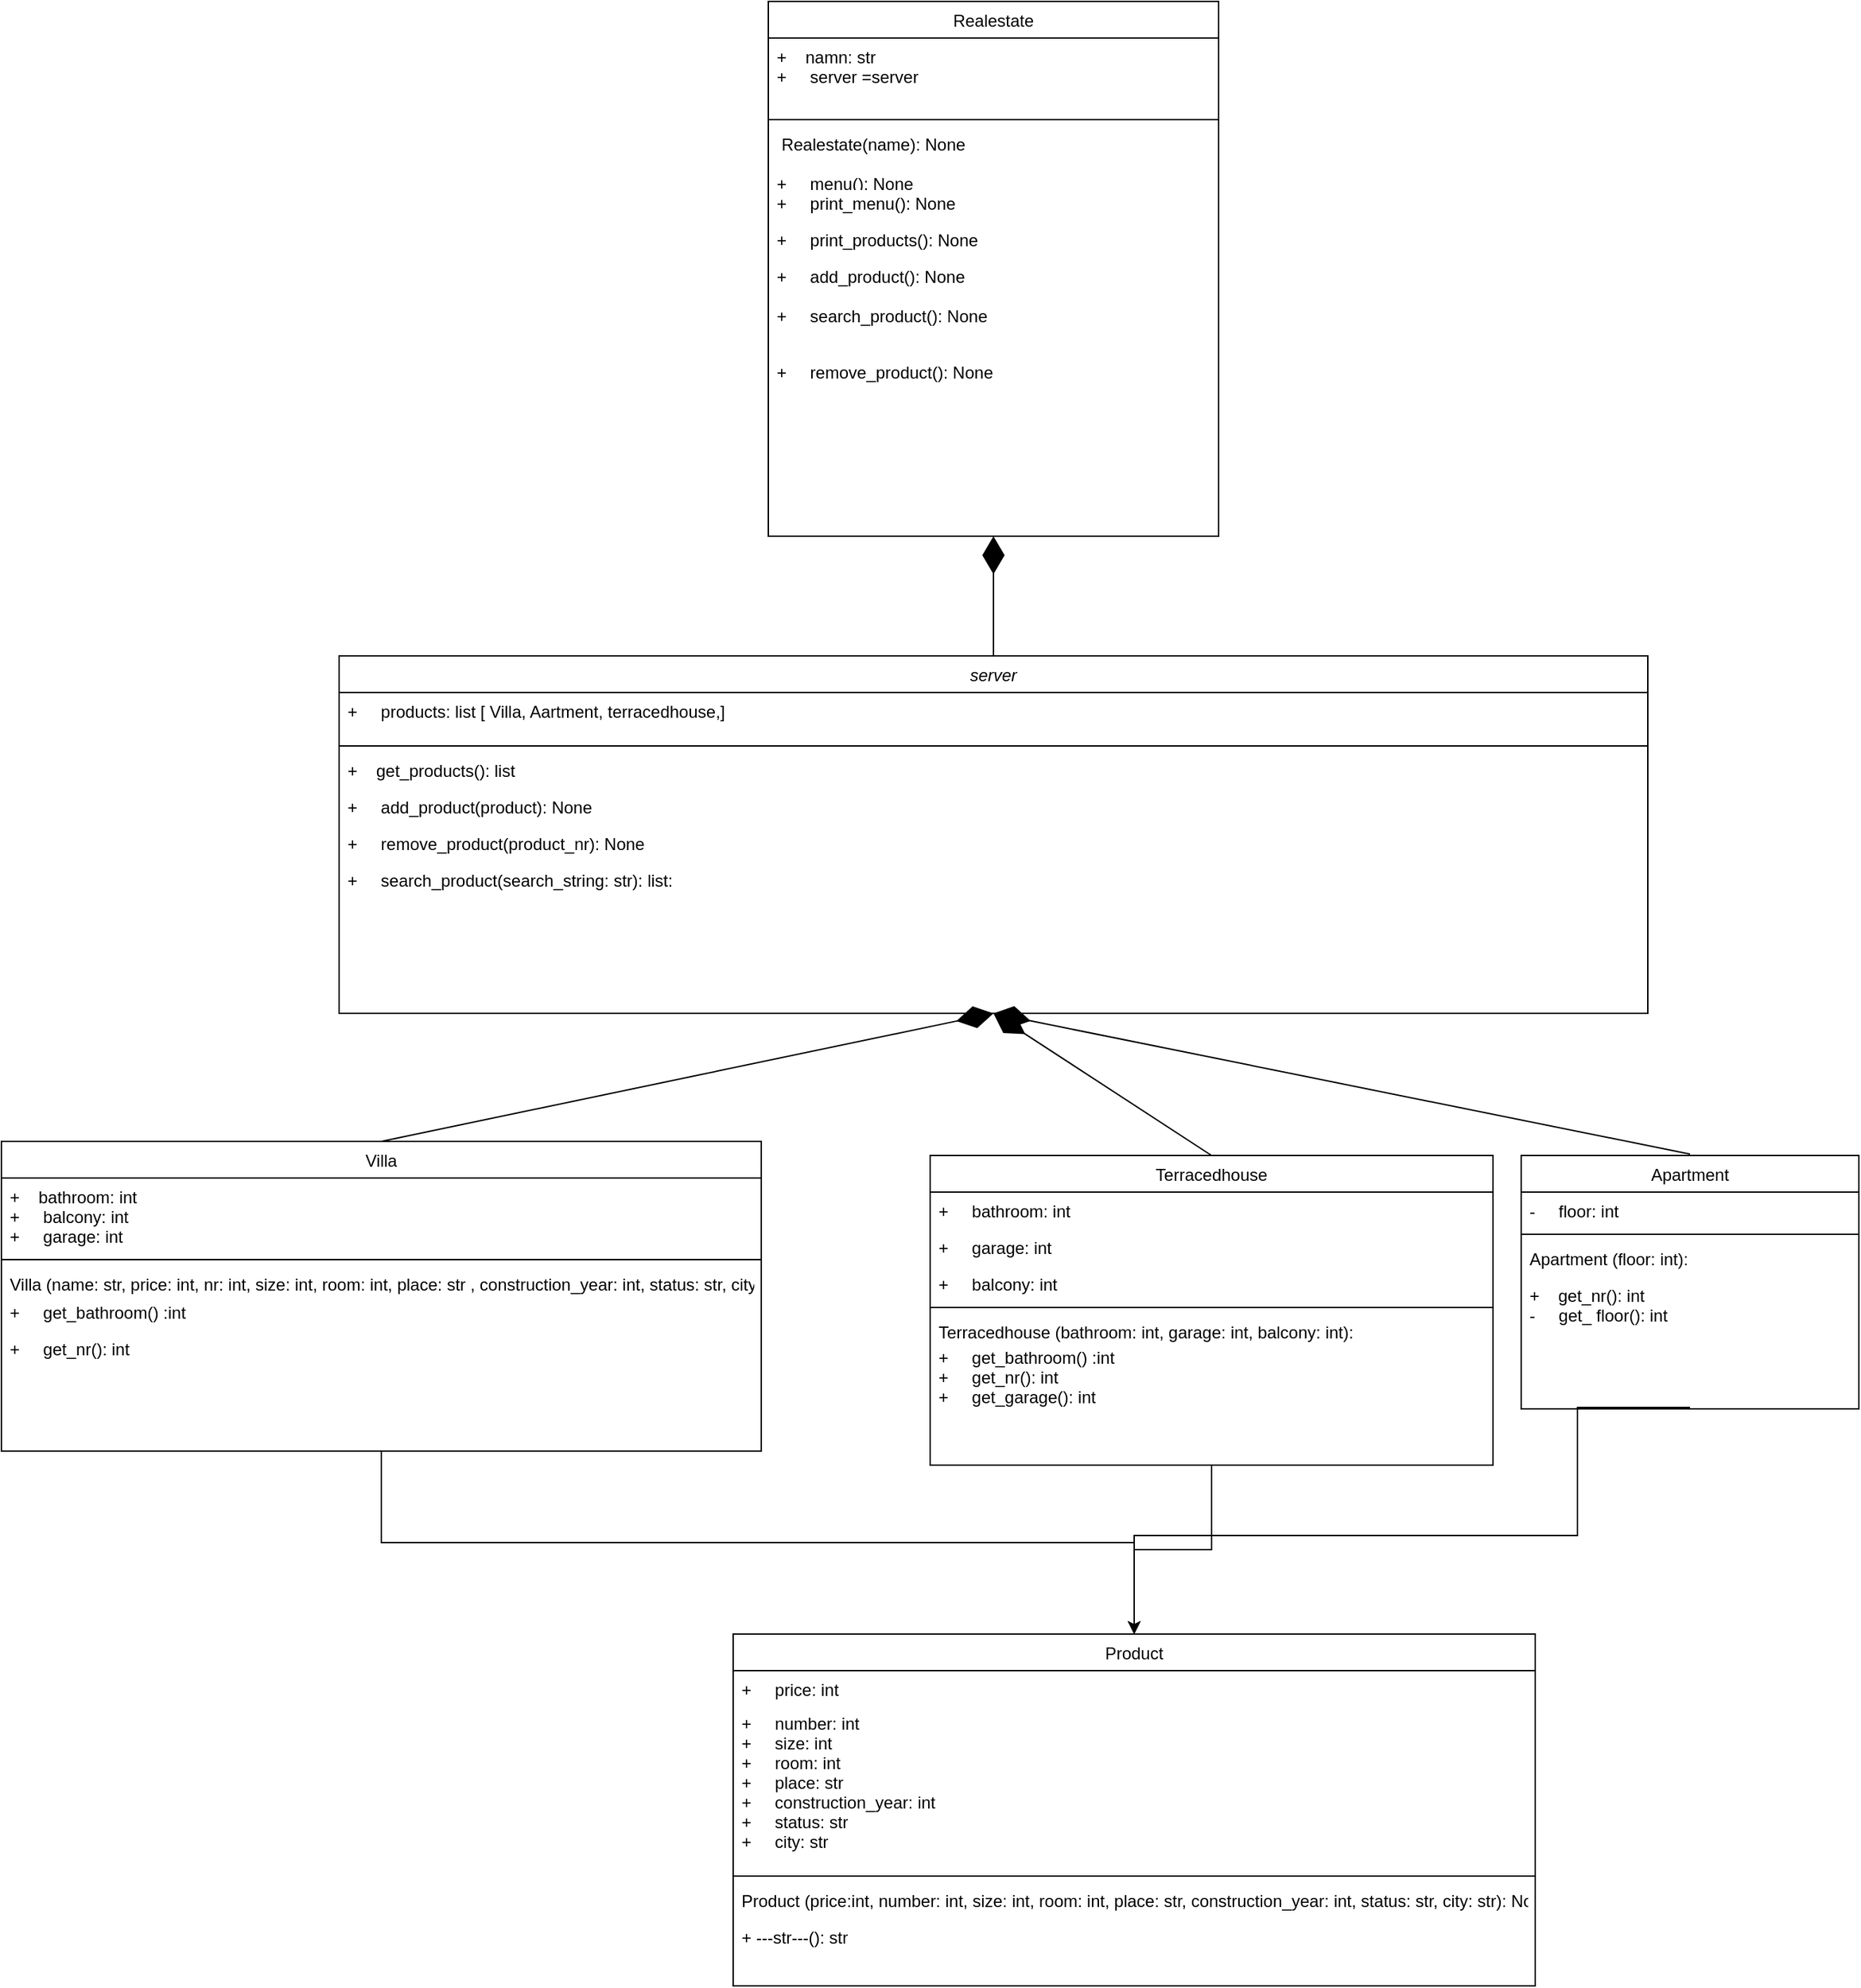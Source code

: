 <mxfile version="20.5.1" type="github">
  <diagram id="C5RBs43oDa-KdzZeNtuy" name="Page-1">
    <mxGraphModel dx="1311" dy="1815" grid="1" gridSize="10" guides="1" tooltips="1" connect="1" arrows="1" fold="1" page="1" pageScale="1" pageWidth="827" pageHeight="1169" math="0" shadow="0">
      <root>
        <mxCell id="WIyWlLk6GJQsqaUBKTNV-0" />
        <mxCell id="WIyWlLk6GJQsqaUBKTNV-1" parent="WIyWlLk6GJQsqaUBKTNV-0" />
        <mxCell id="wTWxBhQJtMiUSHwC8iwK-25" value="&lt;div style=&quot;color: rgb(212, 212, 212); background-color: rgb(30, 30, 30); font-family: Menlo, Monaco, &amp;quot;Courier New&amp;quot;, monospace; line-height: 18px;&quot;&gt;&lt;br&gt;&lt;/div&gt;" style="text;html=1;align=center;verticalAlign=middle;resizable=0;points=[];autosize=1;strokeColor=none;fillColor=none;" parent="WIyWlLk6GJQsqaUBKTNV-1" vertex="1">
          <mxGeometry x="160" y="415" width="20" height="30" as="geometry" />
        </mxCell>
        <mxCell id="zW1gOuyKWGR0Wk3jXOO4-0" value="server" style="swimlane;fontStyle=2;align=center;verticalAlign=top;childLayout=stackLayout;horizontal=1;startSize=26;horizontalStack=0;resizeParent=1;resizeLast=0;collapsible=1;marginBottom=0;rounded=0;shadow=0;strokeWidth=1;" vertex="1" parent="WIyWlLk6GJQsqaUBKTNV-1">
          <mxGeometry x="-400" y="355" width="930" height="254" as="geometry">
            <mxRectangle x="230" y="140" width="160" height="26" as="alternateBounds" />
          </mxGeometry>
        </mxCell>
        <mxCell id="zW1gOuyKWGR0Wk3jXOO4-1" value="+     products: list [ Villa, Aartment, terracedhouse,]&#xa;" style="text;align=left;verticalAlign=top;spacingLeft=4;spacingRight=4;overflow=hidden;rotatable=0;points=[[0,0.5],[1,0.5]];portConstraint=eastwest;" vertex="1" parent="zW1gOuyKWGR0Wk3jXOO4-0">
          <mxGeometry y="26" width="930" height="34" as="geometry" />
        </mxCell>
        <mxCell id="zW1gOuyKWGR0Wk3jXOO4-2" value="" style="line;html=1;strokeWidth=1;align=left;verticalAlign=middle;spacingTop=-1;spacingLeft=3;spacingRight=3;rotatable=0;labelPosition=right;points=[];portConstraint=eastwest;" vertex="1" parent="zW1gOuyKWGR0Wk3jXOO4-0">
          <mxGeometry y="60" width="930" height="8" as="geometry" />
        </mxCell>
        <mxCell id="zW1gOuyKWGR0Wk3jXOO4-4" value="+    get_products(): list" style="text;align=left;verticalAlign=top;spacingLeft=4;spacingRight=4;overflow=hidden;rotatable=0;points=[[0,0.5],[1,0.5]];portConstraint=eastwest;" vertex="1" parent="zW1gOuyKWGR0Wk3jXOO4-0">
          <mxGeometry y="68" width="930" height="26" as="geometry" />
        </mxCell>
        <mxCell id="zW1gOuyKWGR0Wk3jXOO4-5" value="+     add_product(product): None&#xa;" style="text;align=left;verticalAlign=top;spacingLeft=4;spacingRight=4;overflow=hidden;rotatable=0;points=[[0,0.5],[1,0.5]];portConstraint=eastwest;" vertex="1" parent="zW1gOuyKWGR0Wk3jXOO4-0">
          <mxGeometry y="94" width="930" height="26" as="geometry" />
        </mxCell>
        <mxCell id="zW1gOuyKWGR0Wk3jXOO4-6" value="+     remove_product(product_nr): None" style="text;align=left;verticalAlign=top;spacingLeft=4;spacingRight=4;overflow=hidden;rotatable=0;points=[[0,0.5],[1,0.5]];portConstraint=eastwest;" vertex="1" parent="zW1gOuyKWGR0Wk3jXOO4-0">
          <mxGeometry y="120" width="930" height="26" as="geometry" />
        </mxCell>
        <mxCell id="zW1gOuyKWGR0Wk3jXOO4-8" value="+     search_product(search_string: str): list:&#xa;&#xa;+     remove_product(product_nr: int): bool:" style="text;align=left;verticalAlign=top;spacingLeft=4;spacingRight=4;overflow=hidden;rotatable=0;points=[[0,0.5],[1,0.5]];portConstraint=eastwest;" vertex="1" parent="zW1gOuyKWGR0Wk3jXOO4-0">
          <mxGeometry y="146" width="930" height="26" as="geometry" />
        </mxCell>
        <mxCell id="zW1gOuyKWGR0Wk3jXOO4-9" value="Product" style="swimlane;fontStyle=0;align=center;verticalAlign=top;childLayout=stackLayout;horizontal=1;startSize=26;horizontalStack=0;resizeParent=1;resizeLast=0;collapsible=1;marginBottom=0;rounded=0;shadow=0;strokeWidth=1;" vertex="1" parent="WIyWlLk6GJQsqaUBKTNV-1">
          <mxGeometry x="-120" y="1050" width="570" height="250" as="geometry">
            <mxRectangle x="550" y="140" width="160" height="26" as="alternateBounds" />
          </mxGeometry>
        </mxCell>
        <mxCell id="zW1gOuyKWGR0Wk3jXOO4-10" value="+     price: int" style="text;align=left;verticalAlign=top;spacingLeft=4;spacingRight=4;overflow=hidden;rotatable=0;points=[[0,0.5],[1,0.5]];portConstraint=eastwest;" vertex="1" parent="zW1gOuyKWGR0Wk3jXOO4-9">
          <mxGeometry y="26" width="570" height="24" as="geometry" />
        </mxCell>
        <mxCell id="zW1gOuyKWGR0Wk3jXOO4-11" value="+     number: int&#xa;+     size: int&#xa;+     room: int&#xa;+     place: str&#xa;+     construction_year: int &#xa;+     status: str&#xa;+     city: str" style="text;align=left;verticalAlign=top;spacingLeft=4;spacingRight=4;overflow=hidden;rotatable=0;points=[[0,0.5],[1,0.5]];portConstraint=eastwest;rounded=0;shadow=0;html=0;" vertex="1" parent="zW1gOuyKWGR0Wk3jXOO4-9">
          <mxGeometry y="50" width="570" height="118" as="geometry" />
        </mxCell>
        <mxCell id="zW1gOuyKWGR0Wk3jXOO4-12" value="" style="line;html=1;strokeWidth=1;align=left;verticalAlign=middle;spacingTop=-1;spacingLeft=3;spacingRight=3;rotatable=0;labelPosition=right;points=[];portConstraint=eastwest;" vertex="1" parent="zW1gOuyKWGR0Wk3jXOO4-9">
          <mxGeometry y="168" width="570" height="8" as="geometry" />
        </mxCell>
        <mxCell id="zW1gOuyKWGR0Wk3jXOO4-13" value="Product (price:int, number: int, size: int, room: int, place: str, construction_year: int, status: str, city: str): None:" style="text;align=left;verticalAlign=top;spacingLeft=4;spacingRight=4;overflow=hidden;rotatable=0;points=[[0,0.5],[1,0.5]];portConstraint=eastwest;" vertex="1" parent="zW1gOuyKWGR0Wk3jXOO4-9">
          <mxGeometry y="176" width="570" height="26" as="geometry" />
        </mxCell>
        <mxCell id="zW1gOuyKWGR0Wk3jXOO4-14" value="+ ---str---(): str" style="text;align=left;verticalAlign=top;spacingLeft=4;spacingRight=4;overflow=hidden;rotatable=0;points=[[0,0.5],[1,0.5]];portConstraint=eastwest;" vertex="1" parent="zW1gOuyKWGR0Wk3jXOO4-9">
          <mxGeometry y="202" width="570" height="26" as="geometry" />
        </mxCell>
        <mxCell id="zW1gOuyKWGR0Wk3jXOO4-15" value="" style="endArrow=diamondThin;endFill=1;endSize=24;html=1;rounded=0;exitX=0.5;exitY=0;exitDx=0;exitDy=0;entryX=0.5;entryY=1;entryDx=0;entryDy=0;" edge="1" parent="WIyWlLk6GJQsqaUBKTNV-1" source="zW1gOuyKWGR0Wk3jXOO4-0" target="zW1gOuyKWGR0Wk3jXOO4-42">
          <mxGeometry width="160" relative="1" as="geometry">
            <mxPoint x="160" y="320" as="sourcePoint" />
            <mxPoint x="70" y="260" as="targetPoint" />
          </mxGeometry>
        </mxCell>
        <mxCell id="zW1gOuyKWGR0Wk3jXOO4-16" style="edgeStyle=orthogonalEdgeStyle;rounded=0;orthogonalLoop=1;jettySize=auto;html=1;exitX=0.5;exitY=1;exitDx=0;exitDy=0;entryX=0.5;entryY=0;entryDx=0;entryDy=0;fontFamily=Helvetica;fontSize=12;fontColor=default;" edge="1" parent="WIyWlLk6GJQsqaUBKTNV-1" source="zW1gOuyKWGR0Wk3jXOO4-17" target="zW1gOuyKWGR0Wk3jXOO4-9">
          <mxGeometry relative="1" as="geometry" />
        </mxCell>
        <mxCell id="zW1gOuyKWGR0Wk3jXOO4-17" value="Villa" style="swimlane;fontStyle=0;align=center;verticalAlign=top;childLayout=stackLayout;horizontal=1;startSize=26;horizontalStack=0;resizeParent=1;resizeLast=0;collapsible=1;marginBottom=0;rounded=0;shadow=0;strokeWidth=1;" vertex="1" parent="WIyWlLk6GJQsqaUBKTNV-1">
          <mxGeometry x="-640" y="700" width="540" height="220" as="geometry">
            <mxRectangle x="550" y="140" width="160" height="26" as="alternateBounds" />
          </mxGeometry>
        </mxCell>
        <mxCell id="zW1gOuyKWGR0Wk3jXOO4-18" value="+    bathroom: int&#xa;+     balcony: int&#xa;+     garage: int&#xa;" style="text;align=left;verticalAlign=top;spacingLeft=4;spacingRight=4;overflow=hidden;rotatable=0;points=[[0,0.5],[1,0.5]];portConstraint=eastwest;rounded=0;shadow=0;html=0;" vertex="1" parent="zW1gOuyKWGR0Wk3jXOO4-17">
          <mxGeometry y="26" width="540" height="54" as="geometry" />
        </mxCell>
        <mxCell id="zW1gOuyKWGR0Wk3jXOO4-20" value="" style="line;html=1;strokeWidth=1;align=left;verticalAlign=middle;spacingTop=-1;spacingLeft=3;spacingRight=3;rotatable=0;labelPosition=right;points=[];portConstraint=eastwest;" vertex="1" parent="zW1gOuyKWGR0Wk3jXOO4-17">
          <mxGeometry y="80" width="540" height="8" as="geometry" />
        </mxCell>
        <mxCell id="zW1gOuyKWGR0Wk3jXOO4-21" value="Villa (name: str, price: int, nr: int, size: int, room: int, place: str , construction_year: int, status: str, city: str, bathroom: int, balcony: str, garage: str):" style="text;align=left;verticalAlign=top;spacingLeft=4;spacingRight=4;overflow=hidden;rotatable=0;points=[[0,0.5],[1,0.5]];portConstraint=eastwest;" vertex="1" parent="zW1gOuyKWGR0Wk3jXOO4-17">
          <mxGeometry y="88" width="540" height="20" as="geometry" />
        </mxCell>
        <mxCell id="zW1gOuyKWGR0Wk3jXOO4-22" value="+     get_bathroom() :int" style="text;align=left;verticalAlign=top;spacingLeft=4;spacingRight=4;overflow=hidden;rotatable=0;points=[[0,0.5],[1,0.5]];portConstraint=eastwest;" vertex="1" parent="zW1gOuyKWGR0Wk3jXOO4-17">
          <mxGeometry y="108" width="540" height="26" as="geometry" />
        </mxCell>
        <mxCell id="zW1gOuyKWGR0Wk3jXOO4-23" value="+     get_nr(): int" style="text;align=left;verticalAlign=top;spacingLeft=4;spacingRight=4;overflow=hidden;rotatable=0;points=[[0,0.5],[1,0.5]];portConstraint=eastwest;" vertex="1" parent="zW1gOuyKWGR0Wk3jXOO4-17">
          <mxGeometry y="134" width="540" height="26" as="geometry" />
        </mxCell>
        <mxCell id="zW1gOuyKWGR0Wk3jXOO4-24" style="edgeStyle=orthogonalEdgeStyle;rounded=0;orthogonalLoop=1;jettySize=auto;html=1;exitX=0.5;exitY=1;exitDx=0;exitDy=0;fontFamily=Helvetica;fontSize=12;fontColor=default;entryX=0.5;entryY=0;entryDx=0;entryDy=0;" edge="1" parent="WIyWlLk6GJQsqaUBKTNV-1" source="zW1gOuyKWGR0Wk3jXOO4-25" target="zW1gOuyKWGR0Wk3jXOO4-9">
          <mxGeometry relative="1" as="geometry">
            <mxPoint x="39.857" y="970" as="targetPoint" />
          </mxGeometry>
        </mxCell>
        <mxCell id="zW1gOuyKWGR0Wk3jXOO4-25" value="Terracedhouse" style="swimlane;fontStyle=0;align=center;verticalAlign=top;childLayout=stackLayout;horizontal=1;startSize=26;horizontalStack=0;resizeParent=1;resizeLast=0;collapsible=1;marginBottom=0;rounded=0;shadow=0;strokeWidth=1;" vertex="1" parent="WIyWlLk6GJQsqaUBKTNV-1">
          <mxGeometry x="20" y="710" width="400" height="220" as="geometry">
            <mxRectangle x="550" y="140" width="160" height="26" as="alternateBounds" />
          </mxGeometry>
        </mxCell>
        <mxCell id="zW1gOuyKWGR0Wk3jXOO4-26" value="+     bathroom: int" style="text;align=left;verticalAlign=top;spacingLeft=4;spacingRight=4;overflow=hidden;rotatable=0;points=[[0,0.5],[1,0.5]];portConstraint=eastwest;rounded=0;shadow=0;html=0;" vertex="1" parent="zW1gOuyKWGR0Wk3jXOO4-25">
          <mxGeometry y="26" width="400" height="26" as="geometry" />
        </mxCell>
        <mxCell id="zW1gOuyKWGR0Wk3jXOO4-27" value="+     garage: int" style="text;align=left;verticalAlign=top;spacingLeft=4;spacingRight=4;overflow=hidden;rotatable=0;points=[[0,0.5],[1,0.5]];portConstraint=eastwest;rounded=0;shadow=0;html=0;" vertex="1" parent="zW1gOuyKWGR0Wk3jXOO4-25">
          <mxGeometry y="52" width="400" height="26" as="geometry" />
        </mxCell>
        <mxCell id="zW1gOuyKWGR0Wk3jXOO4-28" value="+     balcony: int" style="text;align=left;verticalAlign=top;spacingLeft=4;spacingRight=4;overflow=hidden;rotatable=0;points=[[0,0.5],[1,0.5]];portConstraint=eastwest;rounded=0;shadow=0;html=0;" vertex="1" parent="zW1gOuyKWGR0Wk3jXOO4-25">
          <mxGeometry y="78" width="400" height="26" as="geometry" />
        </mxCell>
        <mxCell id="zW1gOuyKWGR0Wk3jXOO4-29" value="" style="line;html=1;strokeWidth=1;align=left;verticalAlign=middle;spacingTop=-1;spacingLeft=3;spacingRight=3;rotatable=0;labelPosition=right;points=[];portConstraint=eastwest;" vertex="1" parent="zW1gOuyKWGR0Wk3jXOO4-25">
          <mxGeometry y="104" width="400" height="8" as="geometry" />
        </mxCell>
        <mxCell id="zW1gOuyKWGR0Wk3jXOO4-30" value="Terracedhouse (bathroom: int, garage: int, balcony: int):" style="text;align=left;verticalAlign=top;spacingLeft=4;spacingRight=4;overflow=hidden;rotatable=0;points=[[0,0.5],[1,0.5]];portConstraint=eastwest;" vertex="1" parent="zW1gOuyKWGR0Wk3jXOO4-25">
          <mxGeometry y="112" width="400" height="18" as="geometry" />
        </mxCell>
        <mxCell id="zW1gOuyKWGR0Wk3jXOO4-31" value="+     get_bathroom() :int&#xa;+     get_nr(): int&#xa;+     get_garage(): int" style="text;align=left;verticalAlign=top;spacingLeft=4;spacingRight=4;overflow=hidden;rotatable=0;points=[[0,0.5],[1,0.5]];portConstraint=eastwest;" vertex="1" parent="zW1gOuyKWGR0Wk3jXOO4-25">
          <mxGeometry y="130" width="400" height="70" as="geometry" />
        </mxCell>
        <mxCell id="zW1gOuyKWGR0Wk3jXOO4-32" style="edgeStyle=orthogonalEdgeStyle;rounded=0;orthogonalLoop=1;jettySize=auto;html=1;exitX=0.5;exitY=1;exitDx=0;exitDy=0;entryX=0.5;entryY=0;entryDx=0;entryDy=0;fontFamily=Helvetica;fontSize=12;fontColor=default;" edge="1" parent="WIyWlLk6GJQsqaUBKTNV-1" target="zW1gOuyKWGR0Wk3jXOO4-9">
          <mxGeometry relative="1" as="geometry">
            <Array as="points">
              <mxPoint x="480" y="980" />
              <mxPoint x="165" y="980" />
            </Array>
            <mxPoint x="560" y="889" as="sourcePoint" />
          </mxGeometry>
        </mxCell>
        <mxCell id="zW1gOuyKWGR0Wk3jXOO4-38" value="&lt;div style=&quot;color: rgb(212, 212, 212); background-color: rgb(30, 30, 30); font-family: Menlo, Monaco, &amp;quot;Courier New&amp;quot;, monospace; line-height: 18px;&quot;&gt;&lt;br&gt;&lt;/div&gt;" style="text;html=1;align=center;verticalAlign=middle;resizable=0;points=[];autosize=1;strokeColor=none;fillColor=none;" vertex="1" parent="WIyWlLk6GJQsqaUBKTNV-1">
          <mxGeometry x="-500" y="605" width="20" height="30" as="geometry" />
        </mxCell>
        <mxCell id="zW1gOuyKWGR0Wk3jXOO4-39" value="" style="endArrow=diamondThin;endFill=1;endSize=24;html=1;rounded=0;entryX=0.5;entryY=1;entryDx=0;entryDy=0;exitX=0.5;exitY=0;exitDx=0;exitDy=0;" edge="1" parent="WIyWlLk6GJQsqaUBKTNV-1" source="zW1gOuyKWGR0Wk3jXOO4-25" target="zW1gOuyKWGR0Wk3jXOO4-0">
          <mxGeometry width="160" relative="1" as="geometry">
            <mxPoint x="-200" y="621" as="sourcePoint" />
            <mxPoint x="-120" y="261" as="targetPoint" />
          </mxGeometry>
        </mxCell>
        <mxCell id="zW1gOuyKWGR0Wk3jXOO4-40" value="" style="endArrow=diamondThin;endFill=1;endSize=24;html=1;rounded=0;entryX=0.5;entryY=1;entryDx=0;entryDy=0;exitX=0.5;exitY=0;exitDx=0;exitDy=0;" edge="1" parent="WIyWlLk6GJQsqaUBKTNV-1" source="zW1gOuyKWGR0Wk3jXOO4-17" target="zW1gOuyKWGR0Wk3jXOO4-0">
          <mxGeometry width="160" relative="1" as="geometry">
            <mxPoint x="-190" y="631" as="sourcePoint" />
            <mxPoint x="-110" y="271" as="targetPoint" />
          </mxGeometry>
        </mxCell>
        <mxCell id="zW1gOuyKWGR0Wk3jXOO4-41" value="" style="endArrow=diamondThin;endFill=1;endSize=24;html=1;rounded=0;entryX=0.5;entryY=1;entryDx=0;entryDy=0;exitX=0.5;exitY=0;exitDx=0;exitDy=0;" edge="1" parent="WIyWlLk6GJQsqaUBKTNV-1" target="zW1gOuyKWGR0Wk3jXOO4-0">
          <mxGeometry width="160" relative="1" as="geometry">
            <mxPoint x="560" y="709" as="sourcePoint" />
            <mxPoint x="-100" y="281" as="targetPoint" />
          </mxGeometry>
        </mxCell>
        <mxCell id="zW1gOuyKWGR0Wk3jXOO4-42" value="Realestate" style="swimlane;fontStyle=0;align=center;verticalAlign=top;childLayout=stackLayout;horizontal=1;startSize=26;horizontalStack=0;resizeParent=1;resizeLast=0;collapsible=1;marginBottom=0;rounded=0;shadow=0;strokeWidth=1;" vertex="1" parent="WIyWlLk6GJQsqaUBKTNV-1">
          <mxGeometry x="-95" y="-110" width="320" height="380" as="geometry">
            <mxRectangle x="130" y="380" width="160" height="26" as="alternateBounds" />
          </mxGeometry>
        </mxCell>
        <mxCell id="zW1gOuyKWGR0Wk3jXOO4-43" value="+    namn: str&#xa;+     server =server" style="text;align=left;verticalAlign=top;spacingLeft=4;spacingRight=4;overflow=hidden;rotatable=0;points=[[0,0.5],[1,0.5]];portConstraint=eastwest;" vertex="1" parent="zW1gOuyKWGR0Wk3jXOO4-42">
          <mxGeometry y="26" width="320" height="54" as="geometry" />
        </mxCell>
        <mxCell id="zW1gOuyKWGR0Wk3jXOO4-44" value="" style="line;html=1;strokeWidth=1;align=left;verticalAlign=middle;spacingTop=-1;spacingLeft=3;spacingRight=3;rotatable=0;labelPosition=right;points=[];portConstraint=eastwest;" vertex="1" parent="zW1gOuyKWGR0Wk3jXOO4-42">
          <mxGeometry y="80" width="320" height="8" as="geometry" />
        </mxCell>
        <mxCell id="zW1gOuyKWGR0Wk3jXOO4-45" value=" Realestate(name): None&#xa;&#xa;+     menu(): None" style="text;align=left;verticalAlign=top;spacingLeft=4;spacingRight=4;overflow=hidden;rotatable=0;points=[[0,0.5],[1,0.5]];portConstraint=eastwest;" vertex="1" parent="zW1gOuyKWGR0Wk3jXOO4-42">
          <mxGeometry y="88" width="320" height="42" as="geometry" />
        </mxCell>
        <mxCell id="zW1gOuyKWGR0Wk3jXOO4-46" value="+     print_menu(): None" style="text;align=left;verticalAlign=top;spacingLeft=4;spacingRight=4;overflow=hidden;rotatable=0;points=[[0,0.5],[1,0.5]];portConstraint=eastwest;" vertex="1" parent="zW1gOuyKWGR0Wk3jXOO4-42">
          <mxGeometry y="130" width="320" height="26" as="geometry" />
        </mxCell>
        <mxCell id="zW1gOuyKWGR0Wk3jXOO4-47" value="+     print_products(): None" style="text;align=left;verticalAlign=top;spacingLeft=4;spacingRight=4;overflow=hidden;rotatable=0;points=[[0,0.5],[1,0.5]];portConstraint=eastwest;" vertex="1" parent="zW1gOuyKWGR0Wk3jXOO4-42">
          <mxGeometry y="156" width="320" height="26" as="geometry" />
        </mxCell>
        <mxCell id="zW1gOuyKWGR0Wk3jXOO4-48" value="+     add_product(): None&#xa;&#xa;+     search_product(): None" style="text;align=left;verticalAlign=top;spacingLeft=4;spacingRight=4;overflow=hidden;rotatable=0;points=[[0,0.5],[1,0.5]];portConstraint=eastwest;" vertex="1" parent="zW1gOuyKWGR0Wk3jXOO4-42">
          <mxGeometry y="182" width="320" height="68" as="geometry" />
        </mxCell>
        <mxCell id="zW1gOuyKWGR0Wk3jXOO4-54" value="+     remove_product(): None" style="text;align=left;verticalAlign=top;spacingLeft=4;spacingRight=4;overflow=hidden;rotatable=0;points=[[0,0.5],[1,0.5]];portConstraint=eastwest;" vertex="1" parent="zW1gOuyKWGR0Wk3jXOO4-42">
          <mxGeometry y="250" width="320" height="40" as="geometry" />
        </mxCell>
        <mxCell id="zW1gOuyKWGR0Wk3jXOO4-56" value="Apartment" style="swimlane;fontStyle=0;align=center;verticalAlign=top;childLayout=stackLayout;horizontal=1;startSize=26;horizontalStack=0;resizeParent=1;resizeLast=0;collapsible=1;marginBottom=0;rounded=0;shadow=0;strokeWidth=1;" vertex="1" parent="WIyWlLk6GJQsqaUBKTNV-1">
          <mxGeometry x="440" y="710" width="240" height="180" as="geometry">
            <mxRectangle x="550" y="140" width="160" height="26" as="alternateBounds" />
          </mxGeometry>
        </mxCell>
        <mxCell id="zW1gOuyKWGR0Wk3jXOO4-57" value="-     floor: int" style="text;align=left;verticalAlign=top;spacingLeft=4;spacingRight=4;overflow=hidden;rotatable=0;points=[[0,0.5],[1,0.5]];portConstraint=eastwest;rounded=0;shadow=0;html=0;" vertex="1" parent="zW1gOuyKWGR0Wk3jXOO4-56">
          <mxGeometry y="26" width="240" height="26" as="geometry" />
        </mxCell>
        <mxCell id="zW1gOuyKWGR0Wk3jXOO4-58" value="" style="line;html=1;strokeWidth=1;align=left;verticalAlign=middle;spacingTop=-1;spacingLeft=3;spacingRight=3;rotatable=0;labelPosition=right;points=[];portConstraint=eastwest;" vertex="1" parent="zW1gOuyKWGR0Wk3jXOO4-56">
          <mxGeometry y="52" width="240" height="8" as="geometry" />
        </mxCell>
        <mxCell id="zW1gOuyKWGR0Wk3jXOO4-59" value="Apartment (floor: int):" style="text;align=left;verticalAlign=top;spacingLeft=4;spacingRight=4;overflow=hidden;rotatable=0;points=[[0,0.5],[1,0.5]];portConstraint=eastwest;" vertex="1" parent="zW1gOuyKWGR0Wk3jXOO4-56">
          <mxGeometry y="60" width="240" height="26" as="geometry" />
        </mxCell>
        <mxCell id="zW1gOuyKWGR0Wk3jXOO4-60" value="+    get_nr(): int&#xa;-     get_ floor(): int&#xa;&#xa;" style="text;align=left;verticalAlign=top;spacingLeft=4;spacingRight=4;overflow=hidden;rotatable=0;points=[[0,0.5],[1,0.5]];portConstraint=eastwest;" vertex="1" parent="zW1gOuyKWGR0Wk3jXOO4-56">
          <mxGeometry y="86" width="240" height="34" as="geometry" />
        </mxCell>
      </root>
    </mxGraphModel>
  </diagram>
</mxfile>
